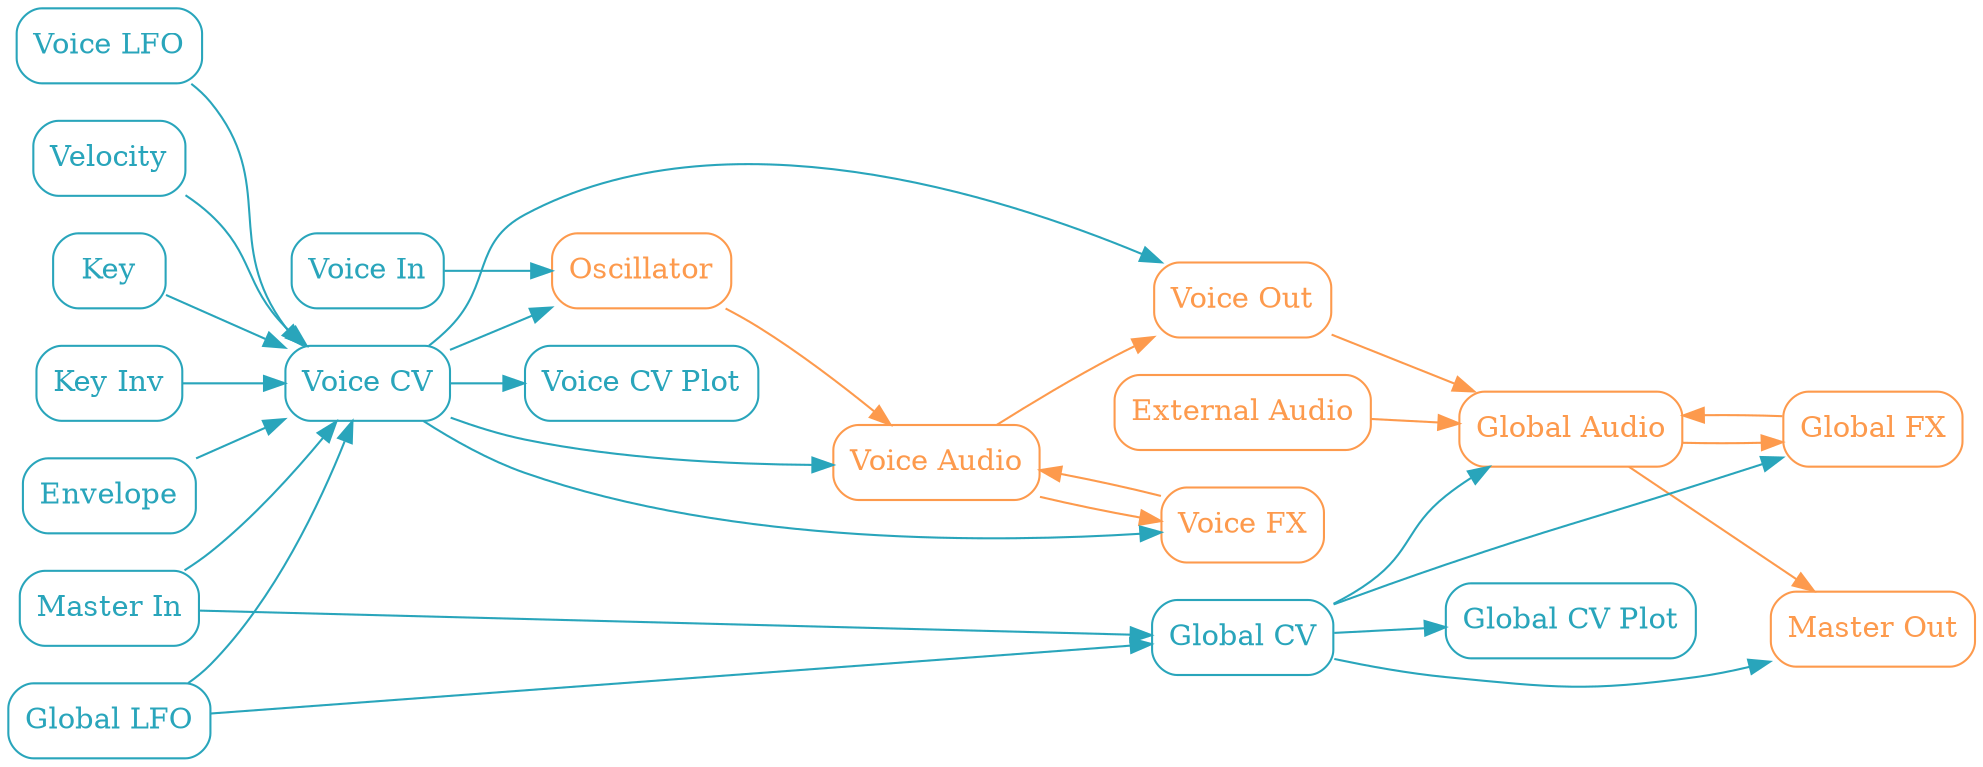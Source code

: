 digraph Synth {
  rankdir="LR";

  comment="Nodes"
  "External Audio" [shape="rect", style="rounded", color="#FD9A4D", fontcolor="#FD9A4D"]
  "Oscillator" [shape="rect", style="rounded", color="#FD9A4D", fontcolor="#FD9A4D"]
  "Voice FX" [shape="rect", style="rounded", color="#FD9A4D", fontcolor="#FD9A4D"]
  "Voice Out" [shape="rect", style="rounded", color="#FD9A4D", fontcolor="#FD9A4D"]
  "Voice Audio" [shape="rect", style="rounded", color="#FD9A4D", fontcolor="#FD9A4D"]
  "Master Out" [shape="rect", style="rounded", color="#FD9A4D", fontcolor="#FD9A4D"]
  "Global FX" [shape="rect", style="rounded", color="#FD9A4D", fontcolor="#FD9A4D"]
  "Global Audio" [shape="rect", style="rounded", color="#FD9A4D", fontcolor="#FD9A4D"]
  "Master In" [shape="rect", style="rounded", color="#29A5BB", fontcolor="#29A5BB"]
  "Voice In" [shape="rect", style="rounded", color="#29A5BB", fontcolor="#29A5BB"]
  "Envelope" [shape="rect", style="rounded", color="#29A5BB", fontcolor="#29A5BB"]
  "Voice LFO" [shape="rect", style="rounded", color="#29A5BB", fontcolor="#29A5BB"]
  "Voice CV" [shape="rect", style="rounded", color="#29A5BB", fontcolor="#29A5BB"]
  "Voice CV Plot" [shape="rect", style="rounded", color="#29A5BB", fontcolor="#29A5BB"]
  "Global LFO" [shape="rect", style="rounded", color="#29A5BB", fontcolor="#29A5BB"]
  "Global CV" [shape="rect", style="rounded", color="#29A5BB", fontcolor="#29A5BB"]
  "Global CV Plot" [shape="rect", style="rounded", color="#29A5BB", fontcolor="#29A5BB"]
  "Velocity" [shape="rect", style="rounded", color="#29A5BB", fontcolor="#29A5BB"]
  "Key" [shape="rect", style="rounded", color="#29A5BB", fontcolor="#29A5BB"]
  "Key Inv" [shape="rect", style="rounded", color="#29A5BB", fontcolor="#29A5BB"]

  comment="Audio edges"
  "Oscillator" -> "Voice Audio" [color="#FD9A4D"]
  "Voice FX" -> "Voice Audio" [color="#FD9A4D"]
  "Voice Audio" -> "Voice FX" [color="#FD9A4D"]
  "Voice Audio" -> "Voice Out" [color="#FD9A4D"]
  "Voice Out" -> "Global Audio" [color="#FD9A4D"]
  "External Audio" -> "Global Audio" [color="#FD9A4D"]
  "Global Audio" -> "Global FX" [color="#FD9A4D"]
  "Global FX" -> "Global Audio" [color="#FD9A4D"]
  "Global Audio" -> "Master Out" [color="#FD9A4D"]

  comment="CV edges"
  "Voice In" -> "Oscillator" [color="#29A5BB"]
  "Envelope" -> "Voice CV" [color="#29A5BB"]
  "Voice LFO" -> "Voice CV" [color="#29A5BB"]
  "Global LFO" -> "Voice CV" [color="#29A5BB"]
  "Master In" -> "Voice CV" [color="#29A5BB"]
  "Velocity" -> "Voice CV" [color="#29A5BB"]
  "Key" -> "Voice CV" [color="#29A5BB"]
  "Key Inv" -> "Voice CV" [color="#29A5BB"]
  "Voice CV" -> "Voice CV Plot" [color="#29A5BB"]
  "Voice CV" -> "Oscillator" [color="#29A5BB"]
  "Voice CV" -> "Voice Out" [color="#29A5BB"]
  "Voice CV" -> "Voice FX" [color="#29A5BB"]
  "Voice CV" -> "Voice Audio" [color="#29A5BB"]
  "Global LFO" -> "Global CV" [color="#29A5BB"]
  "Master In" -> "Global CV" [color="#29A5BB"]
  "Global CV" -> "Global CV Plot" [color="#29A5BB"]
  "Global CV" -> "Master Out" [color="#29A5BB"]
  "Global CV" -> "Global FX" [color="#29A5BB"]
  "Global CV" -> "Global Audio" [color="#29A5BB"]
}